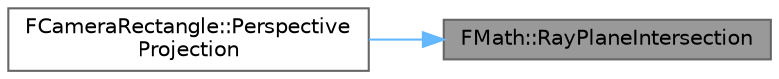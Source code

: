 digraph "FMath::RayPlaneIntersection"
{
 // INTERACTIVE_SVG=YES
 // LATEX_PDF_SIZE
  bgcolor="transparent";
  edge [fontname=Helvetica,fontsize=10,labelfontname=Helvetica,labelfontsize=10];
  node [fontname=Helvetica,fontsize=10,shape=box,height=0.2,width=0.4];
  rankdir="RL";
  Node1 [id="Node000001",label="FMath::RayPlaneIntersection",height=0.2,width=0.4,color="gray40", fillcolor="grey60", style="filled", fontcolor="black",tooltip="Find the intersection of a ray and a plane."];
  Node1 -> Node2 [id="edge1_Node000001_Node000002",dir="back",color="steelblue1",style="solid",tooltip=" "];
  Node2 [id="Node000002",label="FCameraRectangle::Perspective\lProjection",height=0.2,width=0.4,color="grey40", fillcolor="white", style="filled",URL="$db/dcb/structFCameraRectangle.html#a0c8a478acd14d14fb680b07917438880",tooltip=" "];
}
